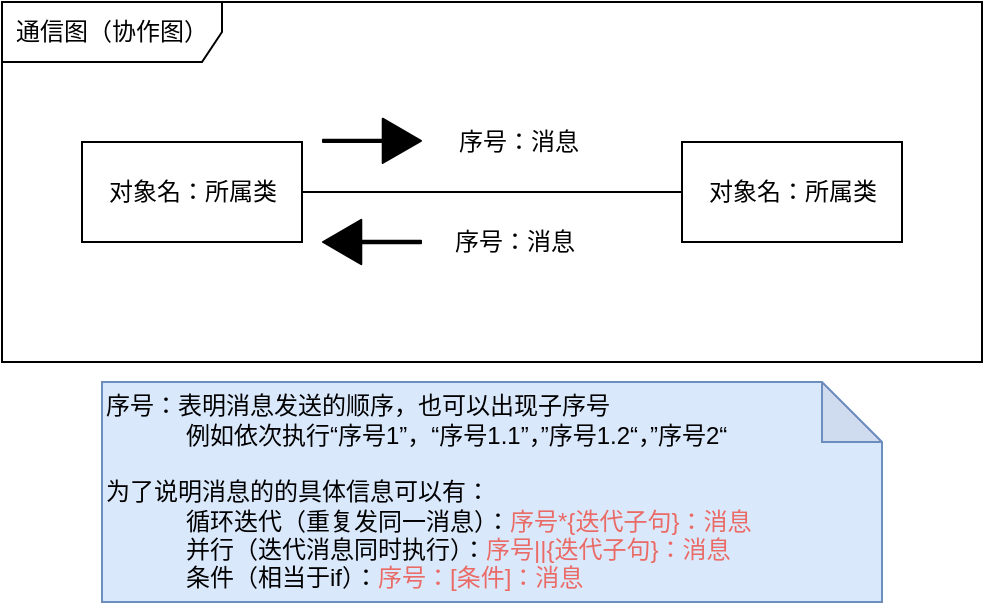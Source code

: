 <mxfile version="12.9.3" type="device"><diagram id="ZGuXyrmFUtlQ6DsrYyOx" name="第 1 页"><mxGraphModel dx="577" dy="343" grid="1" gridSize="10" guides="1" tooltips="1" connect="1" arrows="1" fold="1" page="1" pageScale="1" pageWidth="1600" pageHeight="900" math="0" shadow="0"><root><mxCell id="0"/><mxCell id="1" parent="0"/><mxCell id="qzbggYbh04kwkJkw2Sf0-1" value="" style="shape=flexArrow;endArrow=classic;html=1;width=1.143;endSize=6.046;fillColor=#000000;" edge="1" parent="1"><mxGeometry width="50" height="50" relative="1" as="geometry"><mxPoint x="400" y="129.43" as="sourcePoint"/><mxPoint x="450" y="129.43" as="targetPoint"/></mxGeometry></mxCell><mxCell id="qzbggYbh04kwkJkw2Sf0-5" value="序号：消息" style="text;html=1;align=center;verticalAlign=middle;resizable=0;points=[];labelBackgroundColor=#ffffff;" vertex="1" connectable="0" parent="qzbggYbh04kwkJkw2Sf0-1"><mxGeometry x="-0.46" y="3" relative="1" as="geometry"><mxPoint x="84.02" y="3.68" as="offset"/></mxGeometry></mxCell><mxCell id="qzbggYbh04kwkJkw2Sf0-4" value="" style="edgeStyle=orthogonalEdgeStyle;rounded=0;orthogonalLoop=1;jettySize=auto;html=1;endArrow=none;endFill=0;" edge="1" parent="1" source="qzbggYbh04kwkJkw2Sf0-2" target="qzbggYbh04kwkJkw2Sf0-3"><mxGeometry relative="1" as="geometry"/></mxCell><mxCell id="qzbggYbh04kwkJkw2Sf0-2" value="对象名：所属类" style="html=1;" vertex="1" parent="1"><mxGeometry x="280" y="130" width="110" height="50" as="geometry"/></mxCell><mxCell id="qzbggYbh04kwkJkw2Sf0-3" value="对象名：所属类" style="html=1;" vertex="1" parent="1"><mxGeometry x="580" y="130" width="110" height="50" as="geometry"/></mxCell><mxCell id="qzbggYbh04kwkJkw2Sf0-6" value="" style="shape=flexArrow;endArrow=classic;html=1;width=1.143;endSize=6.046;fillColor=#000000;" edge="1" parent="1"><mxGeometry width="50" height="50" relative="1" as="geometry"><mxPoint x="450" y="180" as="sourcePoint"/><mxPoint x="400" y="180" as="targetPoint"/></mxGeometry></mxCell><mxCell id="qzbggYbh04kwkJkw2Sf0-7" value="序号：消息" style="text;html=1;align=center;verticalAlign=middle;resizable=0;points=[];labelBackgroundColor=#ffffff;" vertex="1" connectable="0" parent="qzbggYbh04kwkJkw2Sf0-6"><mxGeometry x="-0.46" y="3" relative="1" as="geometry"><mxPoint x="58.88" y="-2.88" as="offset"/></mxGeometry></mxCell><mxCell id="qzbggYbh04kwkJkw2Sf0-8" value="序号：表明消息发送的顺序，也可以出现子序号&lt;br&gt;&lt;blockquote style=&quot;margin: 0 0 0 40px ; border: none ; padding: 0px&quot;&gt;例如依次执行“序号1”，“序号1.1”，”序号1.2“，”序号2“&lt;/blockquote&gt;&lt;blockquote style=&quot;margin: 0 0 0 40px ; border: none ; padding: 0px&quot;&gt;&lt;br&gt;&lt;/blockquote&gt;为了说明消息的的具体信息可以有：&lt;br&gt;&lt;blockquote style=&quot;margin: 0 0 0 40px ; border: none ; padding: 0px&quot;&gt;循环迭代（重复发同一消息）：&lt;font color=&quot;#ea6b66&quot;&gt;序号*{迭代子句}：消息&lt;/font&gt;&lt;/blockquote&gt;&lt;blockquote style=&quot;margin: 0 0 0 40px ; border: none ; padding: 0px&quot;&gt;并行（迭代消息同时执行）：&lt;font color=&quot;#ea6b66&quot;&gt;序号||{迭代子句}：消息&lt;/font&gt;&lt;/blockquote&gt;&lt;blockquote style=&quot;margin: 0 0 0 40px ; border: none ; padding: 0px&quot;&gt;条件（相当于if）：&lt;font color=&quot;#ea6b66&quot;&gt;序号：[条件]：消息&lt;/font&gt;&lt;/blockquote&gt;" style="shape=note;whiteSpace=wrap;html=1;backgroundOutline=1;darkOpacity=0.05;fillColor=#dae8fc;strokeColor=#6c8ebf;align=left;" vertex="1" parent="1"><mxGeometry x="290" y="250" width="390" height="110" as="geometry"/></mxCell><mxCell id="qzbggYbh04kwkJkw2Sf0-11" value="&lt;span style=&quot;white-space: nowrap&quot;&gt;通信图（协作图）&lt;/span&gt;" style="shape=umlFrame;whiteSpace=wrap;html=1;width=110;height=30;" vertex="1" parent="1"><mxGeometry x="240" y="60" width="490" height="180" as="geometry"/></mxCell></root></mxGraphModel></diagram></mxfile>